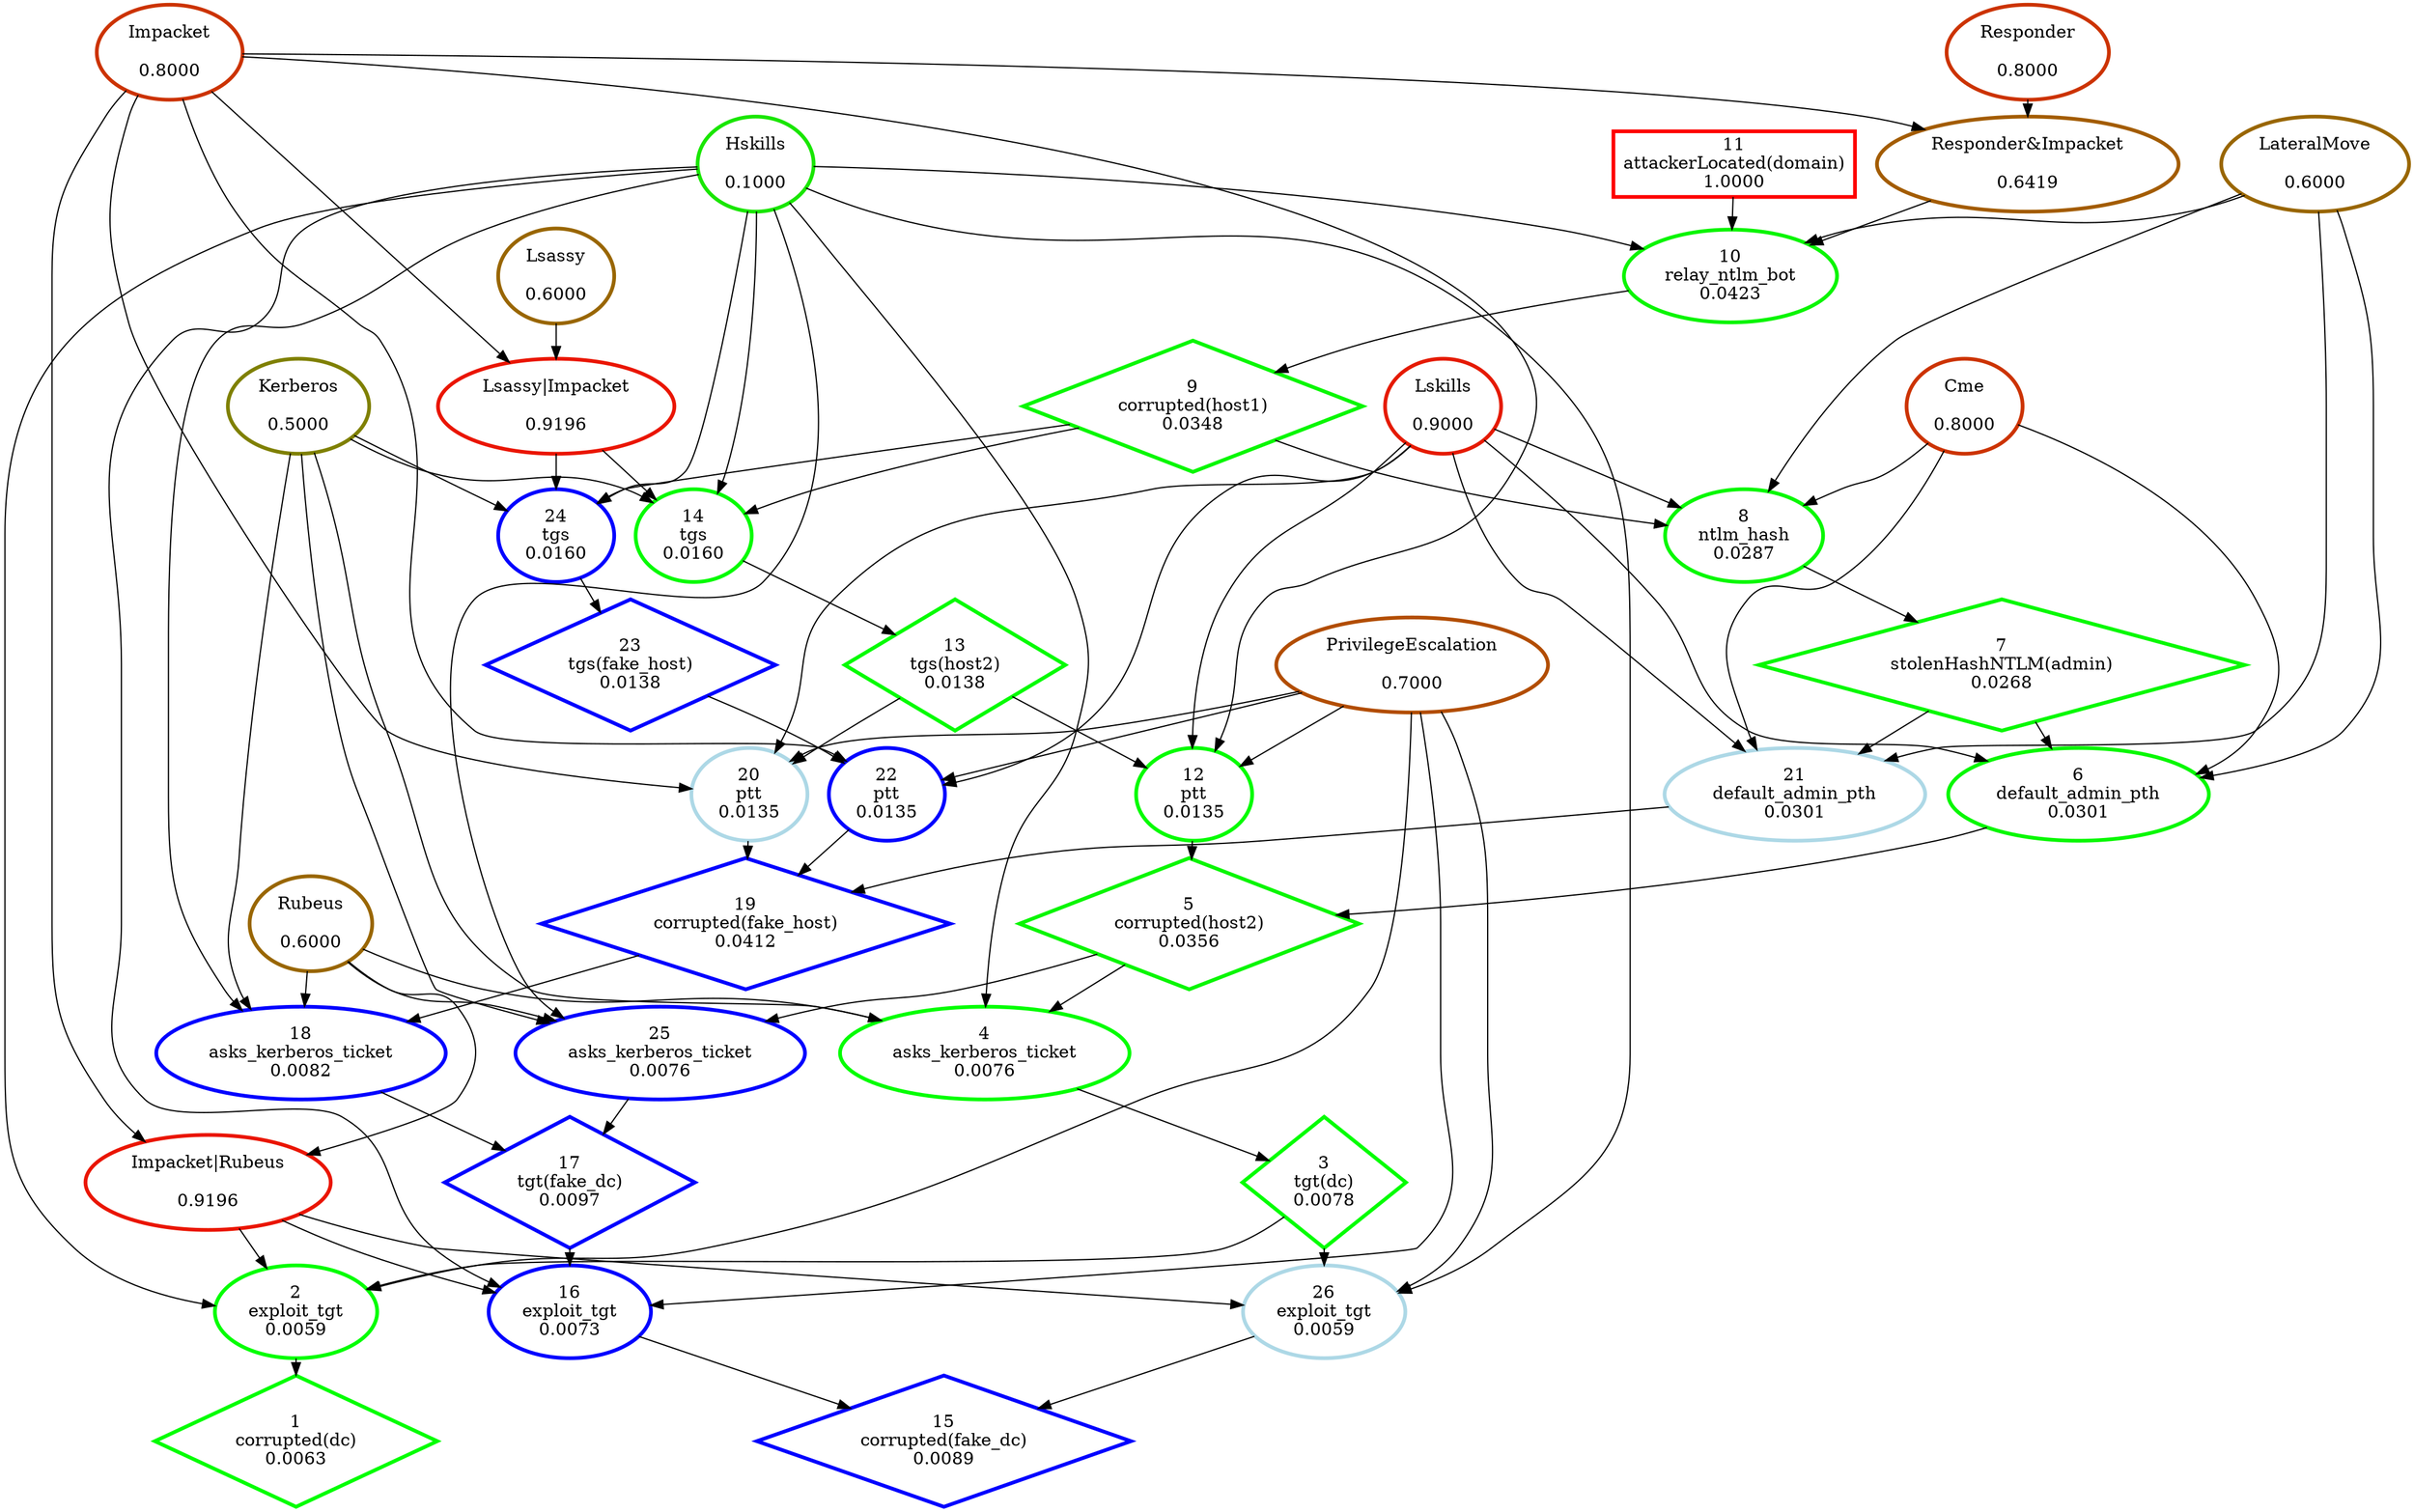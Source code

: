digraph G {
ranksep=0.2;
  "11" [label="11\nattackerLocated(domain)\n1.0000", color="#FE0100", penwidth=3, shape="box", pos="0,10!"];
  "10" [label="10\nrelay_ntlm_bot\n0.0423", color="#0AF500", penwidth=3, shape="ellipse", pos="0,8.8!"];
  "9" [label="9\ncorrupted(host1)\n0.0348", color="#08F700", penwidth=3, shape="diamond", pos="0,7.2!"];
  "8" [label="8\nntlm_hash\n0.0287", color="#07F800", penwidth=3, shape="ellipse", pos="-3,6!"];
  "7" [label="7\nstolenHashNTLM(admin)\n0.0268", color="#06F900", penwidth=3, shape="diamond", pos="-3,4.4!"];
  "6" [label="6\ndefault_admin_pth\n0.0301", color="#07F800", penwidth=3, shape="ellipse", pos="-4,2.8!"];
  "5" [label="5\ncorrupted(host2)\n0.0356", color="#09F600", penwidth=3, shape="diamond", pos="-2,1.4!"];
  "14" [label="14\ntgs\n0.0160", color="#04FB00", penwidth=3, shape="ellipse", pos="0,6!"];
  "13" [label="13\ntgs(host2)\n0.0138", color="#03FC00", penwidth=3, shape="diamond", pos="0,4.4!"];
  "12" [label="12\nptt\n0.0135", color="#03FC00", penwidth=3, shape="ellipse", pos="-2,2.8!"];
  "4" [label="4\nasks_kerberos_ticket\n0.0076", color="#01FE00", penwidth=3, shape="ellipse", pos="-3,0!"];
  "3" [label="3\ntgt(dc)\n0.0078", color="#01FE00", penwidth=3, shape="diamond", pos="-3,-1.6!"];
  "2" [label="2\nexploit_tgt\n0.0059", color="#01FE00", penwidth=3, shape="ellipse", pos="-3,-3.2!"];
  "1" [label="1\ncorrupted(dc)\n0.0063", color="#01FE00", penwidth=3, shape="diamond", height=0.3, pos="-3,-4.8!"];
  "20" [label="20\nptt\n0.0135", color="lightblue", penwidth=3, shape="ellipse", pos="2,2.8!"];
  "19" [label="19\ncorrupted(fake_host)\n0.0412", color="blue", penwidth=3, shape="diamond", pos="2,1.4!"];
  "21" [label="21\ndefault_admin_pth\n0.0301", color="lightblue", penwidth=3, shape="ellipse", pos="0,2.8!"];
  "24" [label="24\ntgs\n0.0160", color="blue", penwidth=3, shape="ellipse", pos="3,6!"];
  "23" [label="23\ntgs(fake_host)\n0.0138", color="blue", penwidth=3, shape="diamond", pos="3,4.4!"];
  "22" [label="22\nptt\n0.0135", color="blue", penwidth=3, shape="ellipse", pos="3.4,2.8!"];
  "18" [label="18\nasks_kerberos_ticket\n0.0082", color="blue", penwidth=3, shape="ellipse"];
  "17" [label="17\ntgt(fake_dc)\n0.0097", color="blue", penwidth=3, shape="diamond"];
  "25" [label="25\nasks_kerberos_ticket\n0.0076", color="blue", penwidth=3, shape="ellipse"];
  "16" [label="16\nexploit_tgt\n0.0073", color="blue", penwidth=3, shape="ellipse"];
  "15" [label="15\ncorrupted(fake_dc)\n0.0089", color="blue", penwidth=3, shape="diamond"];
  "26" [label="26\nexploit_tgt\n0.0059", color="lightblue", penwidth=3, shape="ellipse"];
  "Impacket|Rubeus" [label="Impacket|Rubeus\n\n0.9196", color="#EA1500", penwidth=3, shape=""];
  "Impacket" [label="Impacket\n\n0.8000", color="#CC3300", penwidth=3, shape=""];
  "Rubeus" [label="Rubeus\n\n0.6000", color="#996600", penwidth=3, shape=""];
  "Hskills" [label="Hskills\n\n0.1000", color="#19E600", penwidth=3, shape=""];
  "PrivilegeEscalation" [label="PrivilegeEscalation\n\n0.7000", color="#B24D00", penwidth=3, shape=""];
  "Kerberos" [label="Kerberos\n\n0.5000", color="#7F8000", penwidth=3, shape=""];
  "Cme" [label="Cme\n\n0.8000", color="#CC3300", penwidth=3, shape=""];
  "Lskills" [label="Lskills\n\n0.9000", color="#E51A00", penwidth=3, shape=""];
  "LateralMove" [label="LateralMove\n\n0.6000", color="#996600", penwidth=3, shape=""];
  "Responder&Impacket" [label="Responder&Impacket\n\n0.6419", color="#A35C00", penwidth=3, shape=""];
  "Responder" [label="Responder\n\n0.8000", color="#CC3300", penwidth=3, shape=""];
  "Lsassy|Impacket" [label="Lsassy|Impacket\n\n0.9196", color="#EA1500", penwidth=3, shape=""];
  "Lsassy" [label="Lsassy\n\n0.6000", color="#996600", penwidth=3, shape=""];
  "11" -> "10";
  "10" -> "9";
  "9" -> "8";
  "9" -> "14";
  "9" -> "24";
  "8" -> "7";
  "7" -> "6";
  "7" -> "21";
  "6" -> "5";
  "5" -> "4";
  "5" -> "25";
  "14" -> "13";
  "13" -> "12";
  "13" -> "20";
  "12" -> "5";
  "4" -> "3";
  "3" -> "2";
  "3" -> "26";
  "2" -> "1";
  "20" -> "19";
  "19" -> "18";
  "21" -> "19";
  "24" -> "23";
  "23" -> "22";
  "22" -> "19";
  "18" -> "17";
  "17" -> "16";
  "25" -> "17";
  "16" -> "15";
  "26" -> "15";
  "Impacket|Rubeus" -> "2";
  "Impacket|Rubeus" -> "16";
  "Impacket|Rubeus" -> "26";
  "Impacket" -> "Impacket|Rubeus";
  "Impacket" -> "Responder&Impacket";
  "Impacket" -> "12";
  "Impacket" -> "Lsassy|Impacket";
  "Impacket" -> "20";
  "Impacket" -> "22";
  "Rubeus" -> "Impacket|Rubeus";
  "Rubeus" -> "4";
  "Rubeus" -> "18";
  "Rubeus" -> "25";
  "Hskills" -> "2";
  "Hskills" -> "4";
  "Hskills" -> "10";
  "Hskills" -> "14";
  "Hskills" -> "16";
  "Hskills" -> "18";
  "Hskills" -> "24";
  "Hskills" -> "25";
  "Hskills" -> "26";
  "PrivilegeEscalation" -> "2";
  "PrivilegeEscalation" -> "12";
  "PrivilegeEscalation" -> "16";
  "PrivilegeEscalation" -> "20";
  "PrivilegeEscalation" -> "22";
  "PrivilegeEscalation" -> "26";
  "Kerberos" -> "4";
  "Kerberos" -> "14";
  "Kerberos" -> "18";
  "Kerberos" -> "24";
  "Kerberos" -> "25";
  "Cme" -> "6";
  "Cme" -> "8";
  "Cme" -> "21";
  "Lskills" -> "6";
  "Lskills" -> "8";
  "Lskills" -> "12";
  "Lskills" -> "20";
  "Lskills" -> "21";
  "Lskills" -> "22";
  "LateralMove" -> "6";
  "LateralMove" -> "8";
  "LateralMove" -> "10";
  "LateralMove" -> "21";
  "Responder&Impacket" -> "10";
  "Responder" -> "Responder&Impacket";
  "Lsassy|Impacket" -> "14";
  "Lsassy|Impacket" -> "24";
  "Lsassy" -> "Lsassy|Impacket";
}